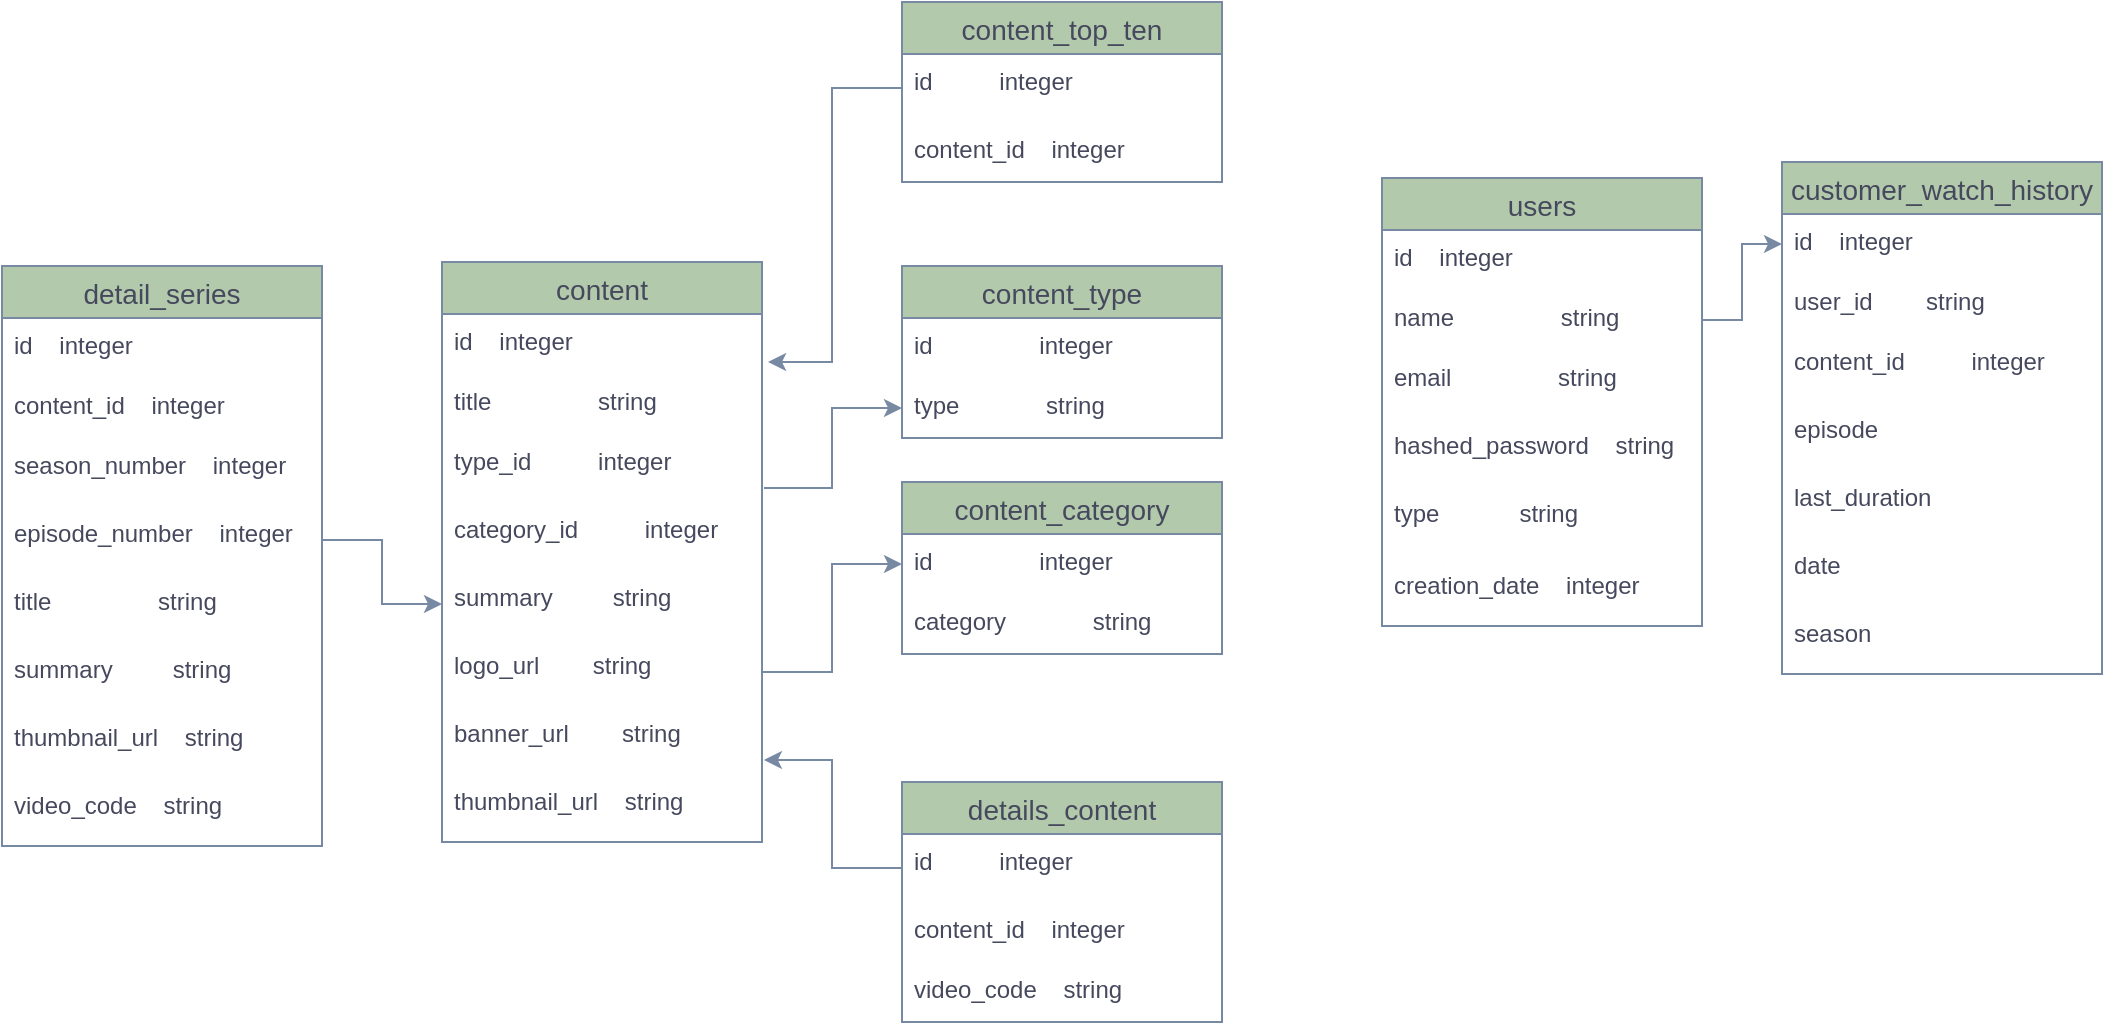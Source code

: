 <mxfile version="20.5.0" type="github">
  <diagram id="DVzUvirsD_Z6zAQWNHi3" name="Page-1">
    <mxGraphModel dx="2009" dy="764" grid="1" gridSize="10" guides="1" tooltips="1" connect="1" arrows="1" fold="1" page="1" pageScale="1" pageWidth="827" pageHeight="1169" math="0" shadow="0">
      <root>
        <mxCell id="0" />
        <mxCell id="1" parent="0" />
        <mxCell id="tIFk5cLcAR765XRpQ9IK-1" value="content_type" style="swimlane;fontStyle=0;childLayout=stackLayout;horizontal=1;startSize=26;horizontalStack=0;resizeParent=1;resizeParentMax=0;resizeLast=0;collapsible=1;marginBottom=0;align=center;fontSize=14;fillColor=#B2C9AB;strokeColor=#788AA3;fontColor=#46495D;" vertex="1" parent="1">
          <mxGeometry y="292" width="160" height="86" as="geometry" />
        </mxCell>
        <mxCell id="tIFk5cLcAR765XRpQ9IK-2" value="id                integer" style="text;strokeColor=none;fillColor=none;spacingLeft=4;spacingRight=4;overflow=hidden;rotatable=0;points=[[0,0.5],[1,0.5]];portConstraint=eastwest;fontSize=12;fontColor=#46495D;" vertex="1" parent="tIFk5cLcAR765XRpQ9IK-1">
          <mxGeometry y="26" width="160" height="30" as="geometry" />
        </mxCell>
        <mxCell id="tIFk5cLcAR765XRpQ9IK-3" value="type             string" style="text;strokeColor=none;fillColor=none;spacingLeft=4;spacingRight=4;overflow=hidden;rotatable=0;points=[[0,0.5],[1,0.5]];portConstraint=eastwest;fontSize=12;fontColor=#46495D;" vertex="1" parent="tIFk5cLcAR765XRpQ9IK-1">
          <mxGeometry y="56" width="160" height="30" as="geometry" />
        </mxCell>
        <mxCell id="tIFk5cLcAR765XRpQ9IK-5" value="content" style="swimlane;fontStyle=0;childLayout=stackLayout;horizontal=1;startSize=26;horizontalStack=0;resizeParent=1;resizeParentMax=0;resizeLast=0;collapsible=1;marginBottom=0;align=center;fontSize=14;fillColor=#B2C9AB;strokeColor=#788AA3;fontColor=#46495D;" vertex="1" parent="1">
          <mxGeometry x="-230" y="290" width="160" height="290" as="geometry" />
        </mxCell>
        <mxCell id="tIFk5cLcAR765XRpQ9IK-6" value="id    integer" style="text;strokeColor=none;fillColor=none;spacingLeft=4;spacingRight=4;overflow=hidden;rotatable=0;points=[[0,0.5],[1,0.5]];portConstraint=eastwest;fontSize=12;fontColor=#46495D;" vertex="1" parent="tIFk5cLcAR765XRpQ9IK-5">
          <mxGeometry y="26" width="160" height="30" as="geometry" />
        </mxCell>
        <mxCell id="tIFk5cLcAR765XRpQ9IK-7" value="title                string" style="text;strokeColor=none;fillColor=none;spacingLeft=4;spacingRight=4;overflow=hidden;rotatable=0;points=[[0,0.5],[1,0.5]];portConstraint=eastwest;fontSize=12;fontColor=#46495D;" vertex="1" parent="tIFk5cLcAR765XRpQ9IK-5">
          <mxGeometry y="56" width="160" height="30" as="geometry" />
        </mxCell>
        <mxCell id="tIFk5cLcAR765XRpQ9IK-8" value="type_id          integer" style="text;strokeColor=none;fillColor=none;spacingLeft=4;spacingRight=4;overflow=hidden;rotatable=0;points=[[0,0.5],[1,0.5]];portConstraint=eastwest;fontSize=12;fontColor=#46495D;" vertex="1" parent="tIFk5cLcAR765XRpQ9IK-5">
          <mxGeometry y="86" width="160" height="34" as="geometry" />
        </mxCell>
        <mxCell id="tIFk5cLcAR765XRpQ9IK-20" value="category_id          integer" style="text;strokeColor=none;fillColor=none;spacingLeft=4;spacingRight=4;overflow=hidden;rotatable=0;points=[[0,0.5],[1,0.5]];portConstraint=eastwest;fontSize=12;fontColor=#46495D;" vertex="1" parent="tIFk5cLcAR765XRpQ9IK-5">
          <mxGeometry y="120" width="160" height="34" as="geometry" />
        </mxCell>
        <mxCell id="tIFk5cLcAR765XRpQ9IK-21" value="summary         string" style="text;strokeColor=none;fillColor=none;spacingLeft=4;spacingRight=4;overflow=hidden;rotatable=0;points=[[0,0.5],[1,0.5]];portConstraint=eastwest;fontSize=12;fontColor=#46495D;" vertex="1" parent="tIFk5cLcAR765XRpQ9IK-5">
          <mxGeometry y="154" width="160" height="34" as="geometry" />
        </mxCell>
        <mxCell id="tIFk5cLcAR765XRpQ9IK-22" value="logo_url        string" style="text;strokeColor=none;fillColor=none;spacingLeft=4;spacingRight=4;overflow=hidden;rotatable=0;points=[[0,0.5],[1,0.5]];portConstraint=eastwest;fontSize=12;fontColor=#46495D;" vertex="1" parent="tIFk5cLcAR765XRpQ9IK-5">
          <mxGeometry y="188" width="160" height="34" as="geometry" />
        </mxCell>
        <mxCell id="tIFk5cLcAR765XRpQ9IK-23" value="banner_url        string" style="text;strokeColor=none;fillColor=none;spacingLeft=4;spacingRight=4;overflow=hidden;rotatable=0;points=[[0,0.5],[1,0.5]];portConstraint=eastwest;fontSize=12;fontColor=#46495D;" vertex="1" parent="tIFk5cLcAR765XRpQ9IK-5">
          <mxGeometry y="222" width="160" height="34" as="geometry" />
        </mxCell>
        <mxCell id="tIFk5cLcAR765XRpQ9IK-24" value="thumbnail_url    string" style="text;strokeColor=none;fillColor=none;spacingLeft=4;spacingRight=4;overflow=hidden;rotatable=0;points=[[0,0.5],[1,0.5]];portConstraint=eastwest;fontSize=12;fontColor=#46495D;" vertex="1" parent="tIFk5cLcAR765XRpQ9IK-5">
          <mxGeometry y="256" width="160" height="34" as="geometry" />
        </mxCell>
        <mxCell id="tIFk5cLcAR765XRpQ9IK-25" style="edgeStyle=orthogonalEdgeStyle;rounded=0;orthogonalLoop=1;jettySize=auto;html=1;exitX=1.006;exitY=0.794;exitDx=0;exitDy=0;strokeColor=#788AA3;fontColor=#46495D;fillColor=#B2C9AB;exitPerimeter=0;entryX=0;entryY=0.5;entryDx=0;entryDy=0;" edge="1" parent="1" source="tIFk5cLcAR765XRpQ9IK-8" target="tIFk5cLcAR765XRpQ9IK-3">
          <mxGeometry relative="1" as="geometry" />
        </mxCell>
        <mxCell id="tIFk5cLcAR765XRpQ9IK-26" value="content_category" style="swimlane;fontStyle=0;childLayout=stackLayout;horizontal=1;startSize=26;horizontalStack=0;resizeParent=1;resizeParentMax=0;resizeLast=0;collapsible=1;marginBottom=0;align=center;fontSize=14;fillColor=#B2C9AB;strokeColor=#788AA3;fontColor=#46495D;" vertex="1" parent="1">
          <mxGeometry y="400" width="160" height="86" as="geometry" />
        </mxCell>
        <mxCell id="tIFk5cLcAR765XRpQ9IK-27" value="id                integer" style="text;strokeColor=none;fillColor=none;spacingLeft=4;spacingRight=4;overflow=hidden;rotatable=0;points=[[0,0.5],[1,0.5]];portConstraint=eastwest;fontSize=12;fontColor=#46495D;" vertex="1" parent="tIFk5cLcAR765XRpQ9IK-26">
          <mxGeometry y="26" width="160" height="30" as="geometry" />
        </mxCell>
        <mxCell id="tIFk5cLcAR765XRpQ9IK-28" value="category             string" style="text;strokeColor=none;fillColor=none;spacingLeft=4;spacingRight=4;overflow=hidden;rotatable=0;points=[[0,0.5],[1,0.5]];portConstraint=eastwest;fontSize=12;fontColor=#46495D;" vertex="1" parent="tIFk5cLcAR765XRpQ9IK-26">
          <mxGeometry y="56" width="160" height="30" as="geometry" />
        </mxCell>
        <mxCell id="tIFk5cLcAR765XRpQ9IK-29" style="edgeStyle=orthogonalEdgeStyle;rounded=0;orthogonalLoop=1;jettySize=auto;html=1;exitX=1;exitY=0.5;exitDx=0;exitDy=0;strokeColor=#788AA3;fontColor=#46495D;fillColor=#B2C9AB;" edge="1" parent="1" source="tIFk5cLcAR765XRpQ9IK-22" target="tIFk5cLcAR765XRpQ9IK-27">
          <mxGeometry relative="1" as="geometry" />
        </mxCell>
        <mxCell id="tIFk5cLcAR765XRpQ9IK-31" value="users" style="swimlane;fontStyle=0;childLayout=stackLayout;horizontal=1;startSize=26;horizontalStack=0;resizeParent=1;resizeParentMax=0;resizeLast=0;collapsible=1;marginBottom=0;align=center;fontSize=14;fillColor=#B2C9AB;strokeColor=#788AA3;fontColor=#46495D;" vertex="1" parent="1">
          <mxGeometry x="240" y="248" width="160" height="224" as="geometry" />
        </mxCell>
        <mxCell id="tIFk5cLcAR765XRpQ9IK-32" value="id    integer" style="text;strokeColor=none;fillColor=none;spacingLeft=4;spacingRight=4;overflow=hidden;rotatable=0;points=[[0,0.5],[1,0.5]];portConstraint=eastwest;fontSize=12;fontColor=#46495D;" vertex="1" parent="tIFk5cLcAR765XRpQ9IK-31">
          <mxGeometry y="26" width="160" height="30" as="geometry" />
        </mxCell>
        <mxCell id="tIFk5cLcAR765XRpQ9IK-33" value="name                string" style="text;strokeColor=none;fillColor=none;spacingLeft=4;spacingRight=4;overflow=hidden;rotatable=0;points=[[0,0.5],[1,0.5]];portConstraint=eastwest;fontSize=12;fontColor=#46495D;" vertex="1" parent="tIFk5cLcAR765XRpQ9IK-31">
          <mxGeometry y="56" width="160" height="30" as="geometry" />
        </mxCell>
        <mxCell id="tIFk5cLcAR765XRpQ9IK-34" value="email                string" style="text;strokeColor=none;fillColor=none;spacingLeft=4;spacingRight=4;overflow=hidden;rotatable=0;points=[[0,0.5],[1,0.5]];portConstraint=eastwest;fontSize=12;fontColor=#46495D;" vertex="1" parent="tIFk5cLcAR765XRpQ9IK-31">
          <mxGeometry y="86" width="160" height="34" as="geometry" />
        </mxCell>
        <mxCell id="tIFk5cLcAR765XRpQ9IK-35" value="hashed_password    string" style="text;strokeColor=none;fillColor=none;spacingLeft=4;spacingRight=4;overflow=hidden;rotatable=0;points=[[0,0.5],[1,0.5]];portConstraint=eastwest;fontSize=12;fontColor=#46495D;" vertex="1" parent="tIFk5cLcAR765XRpQ9IK-31">
          <mxGeometry y="120" width="160" height="34" as="geometry" />
        </mxCell>
        <mxCell id="tIFk5cLcAR765XRpQ9IK-36" value="type            string" style="text;strokeColor=none;fillColor=none;spacingLeft=4;spacingRight=4;overflow=hidden;rotatable=0;points=[[0,0.5],[1,0.5]];portConstraint=eastwest;fontSize=12;fontColor=#46495D;" vertex="1" parent="tIFk5cLcAR765XRpQ9IK-31">
          <mxGeometry y="154" width="160" height="36" as="geometry" />
        </mxCell>
        <mxCell id="tIFk5cLcAR765XRpQ9IK-37" value="creation_date    integer" style="text;strokeColor=none;fillColor=none;spacingLeft=4;spacingRight=4;overflow=hidden;rotatable=0;points=[[0,0.5],[1,0.5]];portConstraint=eastwest;fontSize=12;fontColor=#46495D;" vertex="1" parent="tIFk5cLcAR765XRpQ9IK-31">
          <mxGeometry y="190" width="160" height="34" as="geometry" />
        </mxCell>
        <mxCell id="tIFk5cLcAR765XRpQ9IK-40" value="customer_watch_history" style="swimlane;fontStyle=0;childLayout=stackLayout;horizontal=1;startSize=26;horizontalStack=0;resizeParent=1;resizeParentMax=0;resizeLast=0;collapsible=1;marginBottom=0;align=center;fontSize=14;fillColor=#B2C9AB;strokeColor=#788AA3;fontColor=#46495D;" vertex="1" parent="1">
          <mxGeometry x="440" y="240" width="160" height="256" as="geometry" />
        </mxCell>
        <mxCell id="tIFk5cLcAR765XRpQ9IK-41" value="id    integer" style="text;strokeColor=none;fillColor=none;spacingLeft=4;spacingRight=4;overflow=hidden;rotatable=0;points=[[0,0.5],[1,0.5]];portConstraint=eastwest;fontSize=12;fontColor=#46495D;" vertex="1" parent="tIFk5cLcAR765XRpQ9IK-40">
          <mxGeometry y="26" width="160" height="30" as="geometry" />
        </mxCell>
        <mxCell id="tIFk5cLcAR765XRpQ9IK-42" value="user_id        string" style="text;strokeColor=none;fillColor=none;spacingLeft=4;spacingRight=4;overflow=hidden;rotatable=0;points=[[0,0.5],[1,0.5]];portConstraint=eastwest;fontSize=12;fontColor=#46495D;" vertex="1" parent="tIFk5cLcAR765XRpQ9IK-40">
          <mxGeometry y="56" width="160" height="30" as="geometry" />
        </mxCell>
        <mxCell id="tIFk5cLcAR765XRpQ9IK-43" value="content_id          integer" style="text;strokeColor=none;fillColor=none;spacingLeft=4;spacingRight=4;overflow=hidden;rotatable=0;points=[[0,0.5],[1,0.5]];portConstraint=eastwest;fontSize=12;fontColor=#46495D;" vertex="1" parent="tIFk5cLcAR765XRpQ9IK-40">
          <mxGeometry y="86" width="160" height="34" as="geometry" />
        </mxCell>
        <mxCell id="tIFk5cLcAR765XRpQ9IK-44" value="episode" style="text;strokeColor=none;fillColor=none;spacingLeft=4;spacingRight=4;overflow=hidden;rotatable=0;points=[[0,0.5],[1,0.5]];portConstraint=eastwest;fontSize=12;fontColor=#46495D;" vertex="1" parent="tIFk5cLcAR765XRpQ9IK-40">
          <mxGeometry y="120" width="160" height="34" as="geometry" />
        </mxCell>
        <mxCell id="tIFk5cLcAR765XRpQ9IK-47" value="last_duration" style="text;strokeColor=none;fillColor=none;spacingLeft=4;spacingRight=4;overflow=hidden;rotatable=0;points=[[0,0.5],[1,0.5]];portConstraint=eastwest;fontSize=12;fontColor=#46495D;" vertex="1" parent="tIFk5cLcAR765XRpQ9IK-40">
          <mxGeometry y="154" width="160" height="34" as="geometry" />
        </mxCell>
        <mxCell id="tIFk5cLcAR765XRpQ9IK-46" value="date" style="text;strokeColor=none;fillColor=none;spacingLeft=4;spacingRight=4;overflow=hidden;rotatable=0;points=[[0,0.5],[1,0.5]];portConstraint=eastwest;fontSize=12;fontColor=#46495D;" vertex="1" parent="tIFk5cLcAR765XRpQ9IK-40">
          <mxGeometry y="188" width="160" height="34" as="geometry" />
        </mxCell>
        <mxCell id="tIFk5cLcAR765XRpQ9IK-45" value="season" style="text;strokeColor=none;fillColor=none;spacingLeft=4;spacingRight=4;overflow=hidden;rotatable=0;points=[[0,0.5],[1,0.5]];portConstraint=eastwest;fontSize=12;fontColor=#46495D;" vertex="1" parent="tIFk5cLcAR765XRpQ9IK-40">
          <mxGeometry y="222" width="160" height="34" as="geometry" />
        </mxCell>
        <mxCell id="tIFk5cLcAR765XRpQ9IK-49" style="edgeStyle=orthogonalEdgeStyle;rounded=0;orthogonalLoop=1;jettySize=auto;html=1;exitX=1;exitY=0.5;exitDx=0;exitDy=0;entryX=0;entryY=0.5;entryDx=0;entryDy=0;strokeColor=#788AA3;fontColor=#46495D;fillColor=#B2C9AB;" edge="1" parent="1" source="tIFk5cLcAR765XRpQ9IK-33" target="tIFk5cLcAR765XRpQ9IK-41">
          <mxGeometry relative="1" as="geometry" />
        </mxCell>
        <mxCell id="tIFk5cLcAR765XRpQ9IK-50" value="content_top_ten" style="swimlane;fontStyle=0;childLayout=stackLayout;horizontal=1;startSize=26;horizontalStack=0;resizeParent=1;resizeParentMax=0;resizeLast=0;collapsible=1;marginBottom=0;align=center;fontSize=14;fillColor=#B2C9AB;strokeColor=#788AA3;fontColor=#46495D;" vertex="1" parent="1">
          <mxGeometry y="160" width="160" height="90" as="geometry" />
        </mxCell>
        <mxCell id="tIFk5cLcAR765XRpQ9IK-54" value="id          integer" style="text;strokeColor=none;fillColor=none;spacingLeft=4;spacingRight=4;overflow=hidden;rotatable=0;points=[[0,0.5],[1,0.5]];portConstraint=eastwest;fontSize=12;fontColor=#46495D;" vertex="1" parent="tIFk5cLcAR765XRpQ9IK-50">
          <mxGeometry y="26" width="160" height="34" as="geometry" />
        </mxCell>
        <mxCell id="tIFk5cLcAR765XRpQ9IK-51" value="content_id    integer" style="text;strokeColor=none;fillColor=none;spacingLeft=4;spacingRight=4;overflow=hidden;rotatable=0;points=[[0,0.5],[1,0.5]];portConstraint=eastwest;fontSize=12;fontColor=#46495D;" vertex="1" parent="tIFk5cLcAR765XRpQ9IK-50">
          <mxGeometry y="60" width="160" height="30" as="geometry" />
        </mxCell>
        <mxCell id="tIFk5cLcAR765XRpQ9IK-69" value="details_content" style="swimlane;fontStyle=0;childLayout=stackLayout;horizontal=1;startSize=26;horizontalStack=0;resizeParent=1;resizeParentMax=0;resizeLast=0;collapsible=1;marginBottom=0;align=center;fontSize=14;fillColor=#B2C9AB;strokeColor=#788AA3;fontColor=#46495D;" vertex="1" parent="1">
          <mxGeometry y="550" width="160" height="120" as="geometry" />
        </mxCell>
        <mxCell id="tIFk5cLcAR765XRpQ9IK-70" value="id          integer" style="text;strokeColor=none;fillColor=none;spacingLeft=4;spacingRight=4;overflow=hidden;rotatable=0;points=[[0,0.5],[1,0.5]];portConstraint=eastwest;fontSize=12;fontColor=#46495D;" vertex="1" parent="tIFk5cLcAR765XRpQ9IK-69">
          <mxGeometry y="26" width="160" height="34" as="geometry" />
        </mxCell>
        <mxCell id="tIFk5cLcAR765XRpQ9IK-71" value="content_id    integer" style="text;strokeColor=none;fillColor=none;spacingLeft=4;spacingRight=4;overflow=hidden;rotatable=0;points=[[0,0.5],[1,0.5]];portConstraint=eastwest;fontSize=12;fontColor=#46495D;" vertex="1" parent="tIFk5cLcAR765XRpQ9IK-69">
          <mxGeometry y="60" width="160" height="30" as="geometry" />
        </mxCell>
        <mxCell id="tIFk5cLcAR765XRpQ9IK-74" value="video_code    string" style="text;strokeColor=none;fillColor=none;spacingLeft=4;spacingRight=4;overflow=hidden;rotatable=0;points=[[0,0.5],[1,0.5]];portConstraint=eastwest;fontSize=12;fontColor=#46495D;" vertex="1" parent="tIFk5cLcAR765XRpQ9IK-69">
          <mxGeometry y="90" width="160" height="30" as="geometry" />
        </mxCell>
        <mxCell id="tIFk5cLcAR765XRpQ9IK-72" style="edgeStyle=orthogonalEdgeStyle;rounded=0;orthogonalLoop=1;jettySize=auto;html=1;exitX=0;exitY=0.5;exitDx=0;exitDy=0;entryX=1.019;entryY=0.8;entryDx=0;entryDy=0;entryPerimeter=0;strokeColor=#788AA3;fontColor=#46495D;fillColor=#B2C9AB;" edge="1" parent="1" source="tIFk5cLcAR765XRpQ9IK-54" target="tIFk5cLcAR765XRpQ9IK-6">
          <mxGeometry relative="1" as="geometry" />
        </mxCell>
        <mxCell id="tIFk5cLcAR765XRpQ9IK-73" style="edgeStyle=orthogonalEdgeStyle;rounded=0;orthogonalLoop=1;jettySize=auto;html=1;exitX=0;exitY=0.5;exitDx=0;exitDy=0;entryX=1.006;entryY=0.794;entryDx=0;entryDy=0;entryPerimeter=0;strokeColor=#788AA3;fontColor=#46495D;fillColor=#B2C9AB;" edge="1" parent="1" source="tIFk5cLcAR765XRpQ9IK-70" target="tIFk5cLcAR765XRpQ9IK-23">
          <mxGeometry relative="1" as="geometry" />
        </mxCell>
        <mxCell id="tIFk5cLcAR765XRpQ9IK-76" value="detail_series" style="swimlane;fontStyle=0;childLayout=stackLayout;horizontal=1;startSize=26;horizontalStack=0;resizeParent=1;resizeParentMax=0;resizeLast=0;collapsible=1;marginBottom=0;align=center;fontSize=14;fillColor=#B2C9AB;strokeColor=#788AA3;fontColor=#46495D;" vertex="1" parent="1">
          <mxGeometry x="-450" y="292" width="160" height="290" as="geometry" />
        </mxCell>
        <mxCell id="tIFk5cLcAR765XRpQ9IK-77" value="id    integer" style="text;strokeColor=none;fillColor=none;spacingLeft=4;spacingRight=4;overflow=hidden;rotatable=0;points=[[0,0.5],[1,0.5]];portConstraint=eastwest;fontSize=12;fontColor=#46495D;" vertex="1" parent="tIFk5cLcAR765XRpQ9IK-76">
          <mxGeometry y="26" width="160" height="30" as="geometry" />
        </mxCell>
        <mxCell id="tIFk5cLcAR765XRpQ9IK-78" value="content_id    integer" style="text;strokeColor=none;fillColor=none;spacingLeft=4;spacingRight=4;overflow=hidden;rotatable=0;points=[[0,0.5],[1,0.5]];portConstraint=eastwest;fontSize=12;fontColor=#46495D;" vertex="1" parent="tIFk5cLcAR765XRpQ9IK-76">
          <mxGeometry y="56" width="160" height="30" as="geometry" />
        </mxCell>
        <mxCell id="tIFk5cLcAR765XRpQ9IK-79" value="season_number    integer" style="text;strokeColor=none;fillColor=none;spacingLeft=4;spacingRight=4;overflow=hidden;rotatable=0;points=[[0,0.5],[1,0.5]];portConstraint=eastwest;fontSize=12;fontColor=#46495D;" vertex="1" parent="tIFk5cLcAR765XRpQ9IK-76">
          <mxGeometry y="86" width="160" height="34" as="geometry" />
        </mxCell>
        <mxCell id="tIFk5cLcAR765XRpQ9IK-80" value="episode_number    integer" style="text;strokeColor=none;fillColor=none;spacingLeft=4;spacingRight=4;overflow=hidden;rotatable=0;points=[[0,0.5],[1,0.5]];portConstraint=eastwest;fontSize=12;fontColor=#46495D;" vertex="1" parent="tIFk5cLcAR765XRpQ9IK-76">
          <mxGeometry y="120" width="160" height="34" as="geometry" />
        </mxCell>
        <mxCell id="tIFk5cLcAR765XRpQ9IK-81" value="title                string" style="text;strokeColor=none;fillColor=none;spacingLeft=4;spacingRight=4;overflow=hidden;rotatable=0;points=[[0,0.5],[1,0.5]];portConstraint=eastwest;fontSize=12;fontColor=#46495D;" vertex="1" parent="tIFk5cLcAR765XRpQ9IK-76">
          <mxGeometry y="154" width="160" height="34" as="geometry" />
        </mxCell>
        <mxCell id="tIFk5cLcAR765XRpQ9IK-82" value="summary         string" style="text;strokeColor=none;fillColor=none;spacingLeft=4;spacingRight=4;overflow=hidden;rotatable=0;points=[[0,0.5],[1,0.5]];portConstraint=eastwest;fontSize=12;fontColor=#46495D;" vertex="1" parent="tIFk5cLcAR765XRpQ9IK-76">
          <mxGeometry y="188" width="160" height="34" as="geometry" />
        </mxCell>
        <mxCell id="tIFk5cLcAR765XRpQ9IK-84" value="thumbnail_url    string" style="text;strokeColor=none;fillColor=none;spacingLeft=4;spacingRight=4;overflow=hidden;rotatable=0;points=[[0,0.5],[1,0.5]];portConstraint=eastwest;fontSize=12;fontColor=#46495D;" vertex="1" parent="tIFk5cLcAR765XRpQ9IK-76">
          <mxGeometry y="222" width="160" height="34" as="geometry" />
        </mxCell>
        <mxCell id="tIFk5cLcAR765XRpQ9IK-83" value="video_code    string" style="text;strokeColor=none;fillColor=none;spacingLeft=4;spacingRight=4;overflow=hidden;rotatable=0;points=[[0,0.5],[1,0.5]];portConstraint=eastwest;fontSize=12;fontColor=#46495D;" vertex="1" parent="tIFk5cLcAR765XRpQ9IK-76">
          <mxGeometry y="256" width="160" height="34" as="geometry" />
        </mxCell>
        <mxCell id="tIFk5cLcAR765XRpQ9IK-85" style="edgeStyle=orthogonalEdgeStyle;rounded=0;orthogonalLoop=1;jettySize=auto;html=1;exitX=1;exitY=0.5;exitDx=0;exitDy=0;entryX=0;entryY=0.5;entryDx=0;entryDy=0;strokeColor=#788AA3;fontColor=#46495D;fillColor=#B2C9AB;" edge="1" parent="1" source="tIFk5cLcAR765XRpQ9IK-80" target="tIFk5cLcAR765XRpQ9IK-21">
          <mxGeometry relative="1" as="geometry" />
        </mxCell>
      </root>
    </mxGraphModel>
  </diagram>
</mxfile>
